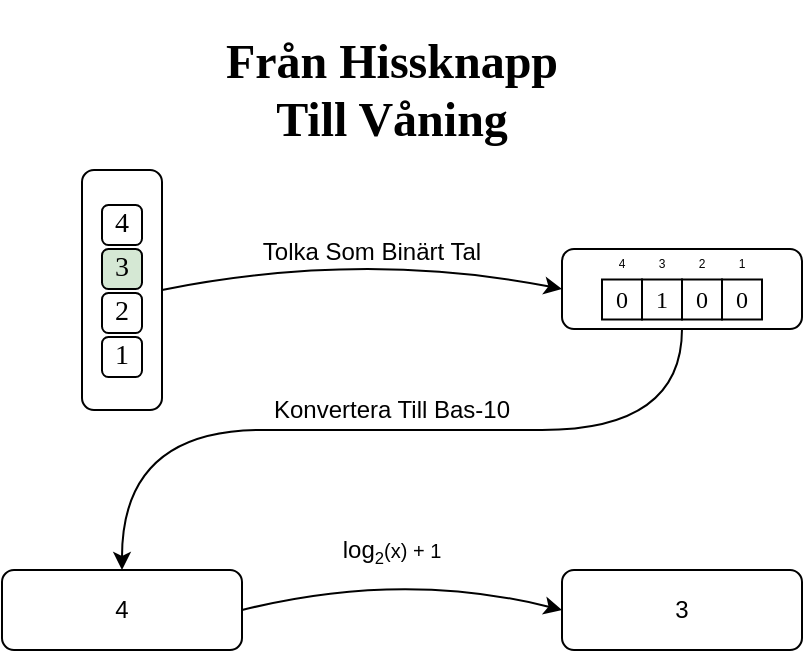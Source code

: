 <mxfile version="14.5.4" type="device"><diagram id="Bqrd-Bp2d_YSjmai-3fJ" name="Hissknapp Binär"><mxGraphModel dx="813" dy="454" grid="1" gridSize="10" guides="1" tooltips="1" connect="1" arrows="1" fold="1" page="1" pageScale="1" pageWidth="850" pageHeight="1100" math="0" shadow="0"><root><mxCell id="0"/><mxCell id="1" parent="0"/><mxCell id="3eiO2ovYcYpA0uOckDXz-22" value="" style="rounded=1;whiteSpace=wrap;html=1;fontStyle=1" vertex="1" parent="1"><mxGeometry x="360" y="400" width="120" height="40" as="geometry"/></mxCell><mxCell id="3eiO2ovYcYpA0uOckDXz-1" value="" style="rounded=1;whiteSpace=wrap;html=1;" vertex="1" parent="1"><mxGeometry x="120" y="200" width="40" height="120" as="geometry"/></mxCell><mxCell id="3eiO2ovYcYpA0uOckDXz-3" value="" style="curved=1;endArrow=classic;html=1;exitX=1;exitY=0.5;exitDx=0;exitDy=0;entryX=0;entryY=0.5;entryDx=0;entryDy=0;" edge="1" parent="1" source="3eiO2ovYcYpA0uOckDXz-1" target="3eiO2ovYcYpA0uOckDXz-4"><mxGeometry width="50" height="50" relative="1" as="geometry"><mxPoint x="240" y="270" as="sourcePoint"/><mxPoint x="290" y="220" as="targetPoint"/><Array as="points"><mxPoint x="260" y="240"/></Array></mxGeometry></mxCell><mxCell id="3eiO2ovYcYpA0uOckDXz-4" value="" style="rounded=1;whiteSpace=wrap;html=1;" vertex="1" parent="1"><mxGeometry x="360" y="239.5" width="120" height="40" as="geometry"/></mxCell><mxCell id="3eiO2ovYcYpA0uOckDXz-7" value="" style="rounded=1;whiteSpace=wrap;html=1;" vertex="1" parent="1"><mxGeometry x="80" y="400" width="120" height="40" as="geometry"/></mxCell><mxCell id="3eiO2ovYcYpA0uOckDXz-8" value="" style="whiteSpace=wrap;html=1;aspect=fixed;" vertex="1" parent="1"><mxGeometry x="380" y="254.75" width="20" height="20" as="geometry"/></mxCell><mxCell id="3eiO2ovYcYpA0uOckDXz-11" value="" style="whiteSpace=wrap;html=1;aspect=fixed;" vertex="1" parent="1"><mxGeometry x="400" y="254.75" width="20" height="20" as="geometry"/></mxCell><mxCell id="3eiO2ovYcYpA0uOckDXz-13" value="" style="whiteSpace=wrap;html=1;aspect=fixed;" vertex="1" parent="1"><mxGeometry x="420" y="254.75" width="20" height="20" as="geometry"/></mxCell><mxCell id="3eiO2ovYcYpA0uOckDXz-15" value="" style="whiteSpace=wrap;html=1;aspect=fixed;" vertex="1" parent="1"><mxGeometry x="440" y="254.75" width="20" height="20" as="geometry"/></mxCell><mxCell id="3eiO2ovYcYpA0uOckDXz-18" value="3" style="text;html=1;strokeColor=none;fillColor=none;align=center;verticalAlign=middle;whiteSpace=wrap;rounded=0;" vertex="1" parent="1"><mxGeometry x="400" y="410" width="40" height="20" as="geometry"/></mxCell><mxCell id="3eiO2ovYcYpA0uOckDXz-19" value="" style="curved=1;endArrow=classic;html=1;exitX=0.5;exitY=1;exitDx=0;exitDy=0;entryX=0.5;entryY=0;entryDx=0;entryDy=0;" edge="1" parent="1" source="3eiO2ovYcYpA0uOckDXz-4" target="3eiO2ovYcYpA0uOckDXz-7"><mxGeometry width="50" height="50" relative="1" as="geometry"><mxPoint x="330" y="500" as="sourcePoint"/><mxPoint x="380" y="450" as="targetPoint"/><Array as="points"><mxPoint x="420" y="330"/><mxPoint x="280" y="330"/><mxPoint x="140" y="330"/></Array></mxGeometry></mxCell><mxCell id="3eiO2ovYcYpA0uOckDXz-21" value="" style="curved=1;endArrow=classic;html=1;exitX=1;exitY=0.5;exitDx=0;exitDy=0;entryX=0;entryY=0.5;entryDx=0;entryDy=0;" edge="1" parent="1" source="3eiO2ovYcYpA0uOckDXz-7" target="3eiO2ovYcYpA0uOckDXz-22"><mxGeometry width="50" height="50" relative="1" as="geometry"><mxPoint x="200" y="440" as="sourcePoint"/><mxPoint x="290" y="390" as="targetPoint"/><Array as="points"><mxPoint x="280" y="400"/></Array></mxGeometry></mxCell><mxCell id="3eiO2ovYcYpA0uOckDXz-31" value="4" style="text;html=1;strokeColor=none;fillColor=none;align=center;verticalAlign=middle;whiteSpace=wrap;rounded=0;" vertex="1" parent="1"><mxGeometry x="120" y="410" width="40" height="20" as="geometry"/></mxCell><mxCell id="3eiO2ovYcYpA0uOckDXz-9" value="&lt;font face=&quot;Lucida Console&quot;&gt;0&lt;/font&gt;" style="text;html=1;strokeColor=none;fillColor=none;align=center;verticalAlign=middle;whiteSpace=wrap;rounded=0;" vertex="1" parent="1"><mxGeometry x="366" y="254.75" width="48" height="20" as="geometry"/></mxCell><mxCell id="3eiO2ovYcYpA0uOckDXz-12" value="&lt;font face=&quot;Lucida Console&quot;&gt;1&lt;/font&gt;" style="text;html=1;strokeColor=none;fillColor=none;align=center;verticalAlign=middle;whiteSpace=wrap;rounded=0;" vertex="1" parent="1"><mxGeometry x="386" y="254.75" width="48" height="20" as="geometry"/></mxCell><mxCell id="3eiO2ovYcYpA0uOckDXz-14" value="&lt;font face=&quot;Lucida Console&quot;&gt;0&lt;/font&gt;" style="text;html=1;strokeColor=none;fillColor=none;align=center;verticalAlign=middle;whiteSpace=wrap;rounded=0;" vertex="1" parent="1"><mxGeometry x="406" y="254.75" width="48" height="20" as="geometry"/></mxCell><mxCell id="3eiO2ovYcYpA0uOckDXz-16" value="&lt;font face=&quot;Lucida Console&quot;&gt;0&lt;/font&gt;" style="text;html=1;strokeColor=none;fillColor=none;align=center;verticalAlign=middle;whiteSpace=wrap;rounded=0;" vertex="1" parent="1"><mxGeometry x="426" y="254.75" width="48" height="20" as="geometry"/></mxCell><mxCell id="3eiO2ovYcYpA0uOckDXz-33" value="" style="rounded=1;whiteSpace=wrap;html=1;arcSize=16;" vertex="1" parent="1"><mxGeometry x="130" y="283.5" width="20" height="20" as="geometry"/></mxCell><mxCell id="3eiO2ovYcYpA0uOckDXz-34" value="" style="rounded=1;whiteSpace=wrap;html=1;arcSize=16;" vertex="1" parent="1"><mxGeometry x="130" y="261.5" width="20" height="20" as="geometry"/></mxCell><mxCell id="3eiO2ovYcYpA0uOckDXz-35" value="" style="rounded=1;whiteSpace=wrap;html=1;arcSize=16;fillColor=#d5e8d4;" vertex="1" parent="1"><mxGeometry x="130" y="239.5" width="20" height="20" as="geometry"/></mxCell><mxCell id="3eiO2ovYcYpA0uOckDXz-36" value="" style="rounded=1;whiteSpace=wrap;html=1;arcSize=16;" vertex="1" parent="1"><mxGeometry x="130" y="217.5" width="20" height="20" as="geometry"/></mxCell><mxCell id="3eiO2ovYcYpA0uOckDXz-37" value="&lt;font face=&quot;Georgia&quot; style=&quot;font-size: 14px&quot;&gt;1&lt;/font&gt;" style="text;html=1;strokeColor=none;fillColor=none;align=center;verticalAlign=middle;whiteSpace=wrap;rounded=0;" vertex="1" parent="1"><mxGeometry x="130" y="282.5" width="20" height="20" as="geometry"/></mxCell><mxCell id="3eiO2ovYcYpA0uOckDXz-38" value="&lt;font face=&quot;Georgia&quot; style=&quot;font-size: 14px&quot;&gt;2&lt;/font&gt;" style="text;html=1;strokeColor=none;fillColor=none;align=center;verticalAlign=middle;whiteSpace=wrap;rounded=0;" vertex="1" parent="1"><mxGeometry x="130" y="260.5" width="20" height="20" as="geometry"/></mxCell><mxCell id="3eiO2ovYcYpA0uOckDXz-39" value="&lt;font face=&quot;Georgia&quot; style=&quot;font-size: 14px&quot;&gt;3&lt;/font&gt;" style="text;html=1;strokeColor=none;fillColor=none;align=center;verticalAlign=middle;whiteSpace=wrap;rounded=0;" vertex="1" parent="1"><mxGeometry x="130" y="238.5" width="20" height="20" as="geometry"/></mxCell><mxCell id="3eiO2ovYcYpA0uOckDXz-40" value="&lt;font face=&quot;Georgia&quot; style=&quot;font-size: 14px&quot;&gt;4&lt;/font&gt;" style="text;html=1;strokeColor=none;fillColor=none;align=center;verticalAlign=middle;whiteSpace=wrap;rounded=0;" vertex="1" parent="1"><mxGeometry x="130" y="216.5" width="20" height="20" as="geometry"/></mxCell><mxCell id="3eiO2ovYcYpA0uOckDXz-41" value="Tolka Som Binärt Tal" style="text;html=1;strokeColor=none;fillColor=none;align=center;verticalAlign=middle;whiteSpace=wrap;rounded=0;" vertex="1" parent="1"><mxGeometry x="200" y="220.5" width="130" height="40" as="geometry"/></mxCell><mxCell id="3eiO2ovYcYpA0uOckDXz-42" value="Konvertera Till Bas-10" style="text;html=1;strokeColor=none;fillColor=none;align=center;verticalAlign=middle;whiteSpace=wrap;rounded=0;" vertex="1" parent="1"><mxGeometry x="210" y="300" width="130" height="40" as="geometry"/></mxCell><mxCell id="3eiO2ovYcYpA0uOckDXz-43" value="log&lt;span style=&quot;font-size: 10px&quot;&gt;&lt;sub&gt;2&lt;/sub&gt;(x) + 1&lt;/span&gt;" style="text;html=1;strokeColor=none;fillColor=none;align=center;verticalAlign=middle;whiteSpace=wrap;rounded=0;" vertex="1" parent="1"><mxGeometry x="245" y="380" width="60" height="20" as="geometry"/></mxCell><mxCell id="3eiO2ovYcYpA0uOckDXz-48" value="&lt;font style=&quot;font-size: 6px&quot;&gt;1&lt;/font&gt;" style="text;html=1;strokeColor=none;fillColor=none;align=center;verticalAlign=middle;whiteSpace=wrap;rounded=0;" vertex="1" parent="1"><mxGeometry x="450" y="244.25" as="geometry"/></mxCell><mxCell id="3eiO2ovYcYpA0uOckDXz-49" value="&lt;font style=&quot;font-size: 6px&quot;&gt;2&lt;/font&gt;" style="text;html=1;strokeColor=none;fillColor=none;align=center;verticalAlign=middle;whiteSpace=wrap;rounded=0;" vertex="1" parent="1"><mxGeometry x="430" y="244.25" as="geometry"/></mxCell><mxCell id="3eiO2ovYcYpA0uOckDXz-50" value="&lt;font style=&quot;font-size: 6px&quot;&gt;3&lt;/font&gt;&lt;span style=&quot;color: rgba(0 , 0 , 0 , 0) ; font-family: monospace ; font-size: 0px&quot;&gt;%3CmxGraphModel%3E%3Croot%3E%3CmxCell%20id%3D%220%22%2F%3E%3CmxCell%20id%3D%221%22%20parent%3D%220%22%2F%3E%3CmxCell%20id%3D%222%22%20value%3D%22%26lt%3Bfont%20style%3D%26quot%3Bfont-size%3A%206px%26quot%3B%26gt%3B2%26lt%3B%2Ffont%26gt%3B%22%20style%3D%22text%3Bhtml%3D1%3BstrokeColor%3Dnone%3BfillColor%3Dnone%3Balign%3Dcenter%3BverticalAlign%3Dmiddle%3BwhiteSpace%3Dwrap%3Brounded%3D0%3B%22%20vertex%3D%221%22%20parent%3D%221%22%3E%3CmxGeometry%20x%3D%22430%22%20y%3D%22249.5%22%20as%3D%22geometry%22%2F%3E%3C%2FmxCell%3E%3C%2Froot%3E%3C%2FmxGraphModel%3E&lt;/span&gt;" style="text;html=1;strokeColor=none;fillColor=none;align=center;verticalAlign=middle;whiteSpace=wrap;rounded=0;" vertex="1" parent="1"><mxGeometry x="410" y="244.25" as="geometry"/></mxCell><mxCell id="3eiO2ovYcYpA0uOckDXz-51" value="&lt;span style=&quot;font-size: 6px&quot;&gt;4&lt;/span&gt;" style="text;html=1;strokeColor=none;fillColor=none;align=center;verticalAlign=middle;whiteSpace=wrap;rounded=0;" vertex="1" parent="1"><mxGeometry x="390" y="244.25" as="geometry"/></mxCell><mxCell id="3eiO2ovYcYpA0uOckDXz-56" value="&lt;h1&gt;&lt;font face=&quot;Times New Roman&quot;&gt;Från Hissknapp Till Våning&lt;/font&gt;&lt;/h1&gt;" style="text;html=1;strokeColor=none;fillColor=none;align=center;verticalAlign=middle;whiteSpace=wrap;rounded=0;" vertex="1" parent="1"><mxGeometry x="180" y="150" width="190" height="20" as="geometry"/></mxCell><mxCell id="3eiO2ovYcYpA0uOckDXz-57" style="edgeStyle=orthogonalEdgeStyle;rounded=0;orthogonalLoop=1;jettySize=auto;html=1;exitX=0.5;exitY=1;exitDx=0;exitDy=0;" edge="1" parent="1" source="3eiO2ovYcYpA0uOckDXz-22" target="3eiO2ovYcYpA0uOckDXz-22"><mxGeometry relative="1" as="geometry"/></mxCell></root></mxGraphModel></diagram></mxfile>